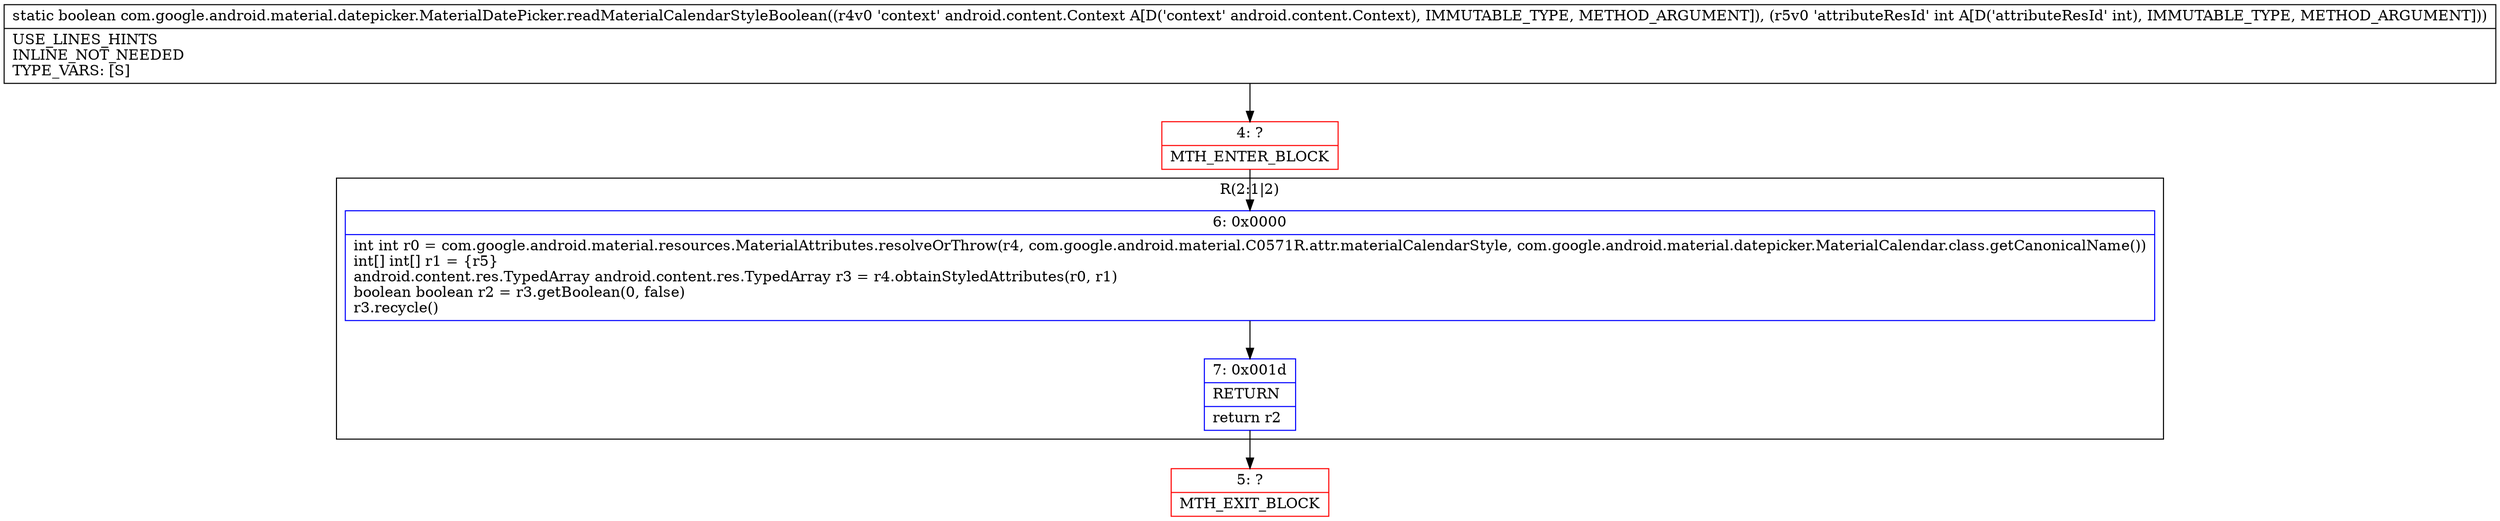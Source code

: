 digraph "CFG forcom.google.android.material.datepicker.MaterialDatePicker.readMaterialCalendarStyleBoolean(Landroid\/content\/Context;I)Z" {
subgraph cluster_Region_160780400 {
label = "R(2:1|2)";
node [shape=record,color=blue];
Node_6 [shape=record,label="{6\:\ 0x0000|int int r0 = com.google.android.material.resources.MaterialAttributes.resolveOrThrow(r4, com.google.android.material.C0571R.attr.materialCalendarStyle, com.google.android.material.datepicker.MaterialCalendar.class.getCanonicalName())\lint[] int[] r1 = \{r5\}\landroid.content.res.TypedArray android.content.res.TypedArray r3 = r4.obtainStyledAttributes(r0, r1)\lboolean boolean r2 = r3.getBoolean(0, false)\lr3.recycle()\l}"];
Node_7 [shape=record,label="{7\:\ 0x001d|RETURN\l|return r2\l}"];
}
Node_4 [shape=record,color=red,label="{4\:\ ?|MTH_ENTER_BLOCK\l}"];
Node_5 [shape=record,color=red,label="{5\:\ ?|MTH_EXIT_BLOCK\l}"];
MethodNode[shape=record,label="{static boolean com.google.android.material.datepicker.MaterialDatePicker.readMaterialCalendarStyleBoolean((r4v0 'context' android.content.Context A[D('context' android.content.Context), IMMUTABLE_TYPE, METHOD_ARGUMENT]), (r5v0 'attributeResId' int A[D('attributeResId' int), IMMUTABLE_TYPE, METHOD_ARGUMENT]))  | USE_LINES_HINTS\lINLINE_NOT_NEEDED\lTYPE_VARS: [S]\l}"];
MethodNode -> Node_4;Node_6 -> Node_7;
Node_7 -> Node_5;
Node_4 -> Node_6;
}

